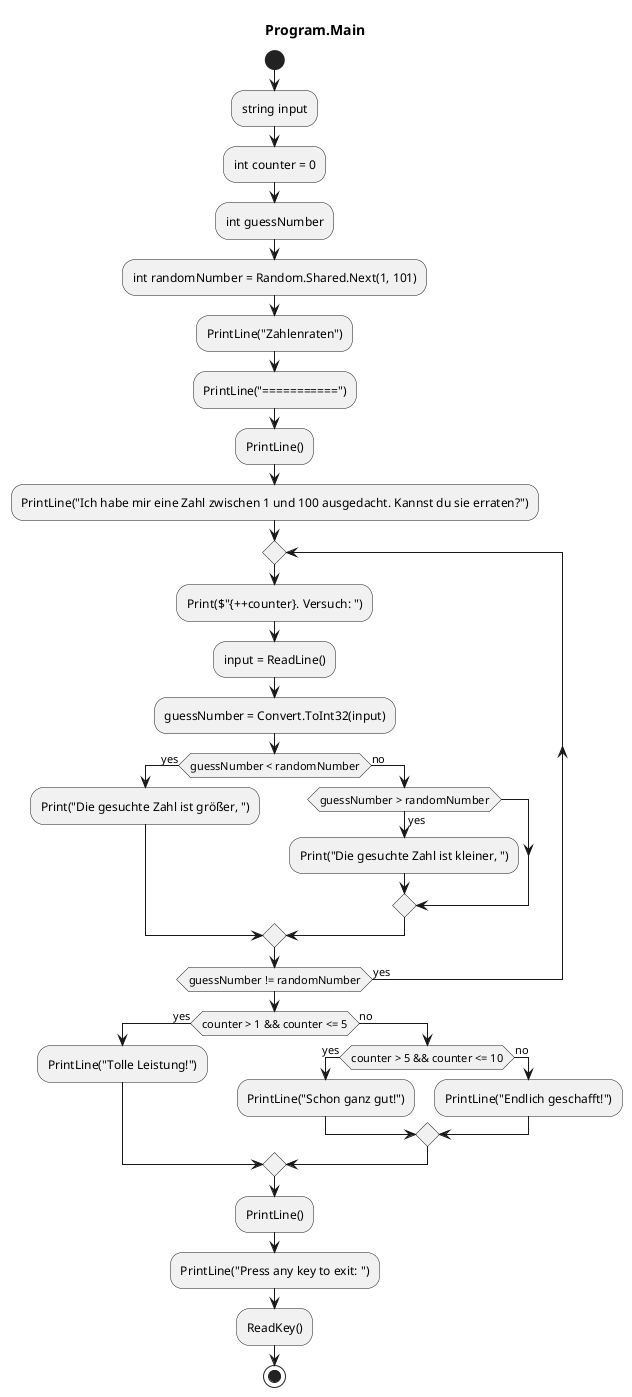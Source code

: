 @startuml Program.Main
title Program.Main
start
:string input;
:int counter = 0;
:int guessNumber;
:int randomNumber = Random.Shared.Next(1, 101);
:PrintLine("Zahlenraten");
:PrintLine("===========");
:PrintLine();
:PrintLine("Ich habe mir eine Zahl zwischen 1 und 100 ausgedacht. Kannst du sie erraten?");
repeat
    :Print($"{++counter}. Versuch: ");
    :input = ReadLine();
    :guessNumber = Convert.ToInt32(input);
    if (guessNumber < randomNumber) then (yes)
        :Print("Die gesuchte Zahl ist größer, ");
      else (no)
        if (guessNumber > randomNumber) then (yes)
            :Print("Die gesuchte Zahl ist kleiner, ");
        endif
    endif
repeat while (guessNumber != randomNumber) is (yes)
if (counter > 1 && counter <= 5) then (yes)
    :PrintLine("Tolle Leistung!");
  else (no)
    if (counter > 5 && counter <= 10) then (yes)
        :PrintLine("Schon ganz gut!");
      else (no)
          :PrintLine("Endlich geschafft!");
    endif
endif
:PrintLine();
:PrintLine("Press any key to exit: ");
:ReadKey();
stop
@enduml
